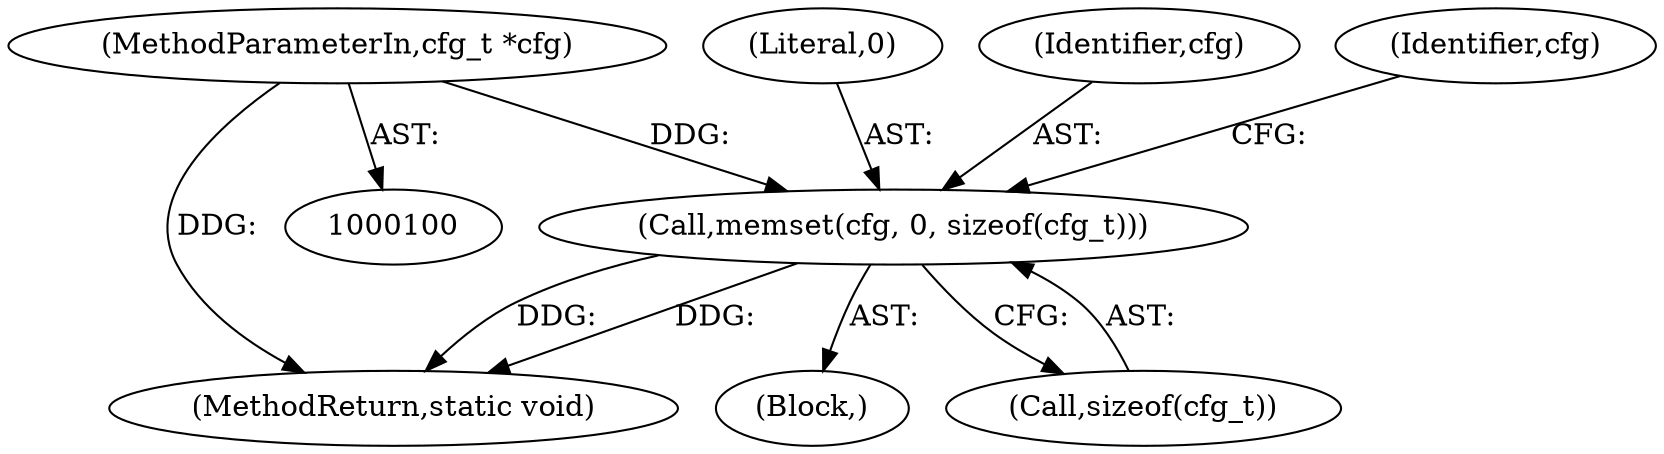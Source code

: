 digraph "0_pam-u2f_18b1914e32b74ff52000f10e97067e841e5fff62_0@API" {
"1000107" [label="(Call,memset(cfg, 0, sizeof(cfg_t)))"];
"1000104" [label="(MethodParameterIn,cfg_t *cfg)"];
"1000109" [label="(Literal,0)"];
"1000607" [label="(MethodReturn,static void)"];
"1000108" [label="(Identifier,cfg)"];
"1000104" [label="(MethodParameterIn,cfg_t *cfg)"];
"1000105" [label="(Block,)"];
"1000107" [label="(Call,memset(cfg, 0, sizeof(cfg_t)))"];
"1000114" [label="(Identifier,cfg)"];
"1000110" [label="(Call,sizeof(cfg_t))"];
"1000107" -> "1000105"  [label="AST: "];
"1000107" -> "1000110"  [label="CFG: "];
"1000108" -> "1000107"  [label="AST: "];
"1000109" -> "1000107"  [label="AST: "];
"1000110" -> "1000107"  [label="AST: "];
"1000114" -> "1000107"  [label="CFG: "];
"1000107" -> "1000607"  [label="DDG: "];
"1000107" -> "1000607"  [label="DDG: "];
"1000104" -> "1000107"  [label="DDG: "];
"1000104" -> "1000100"  [label="AST: "];
"1000104" -> "1000607"  [label="DDG: "];
}
